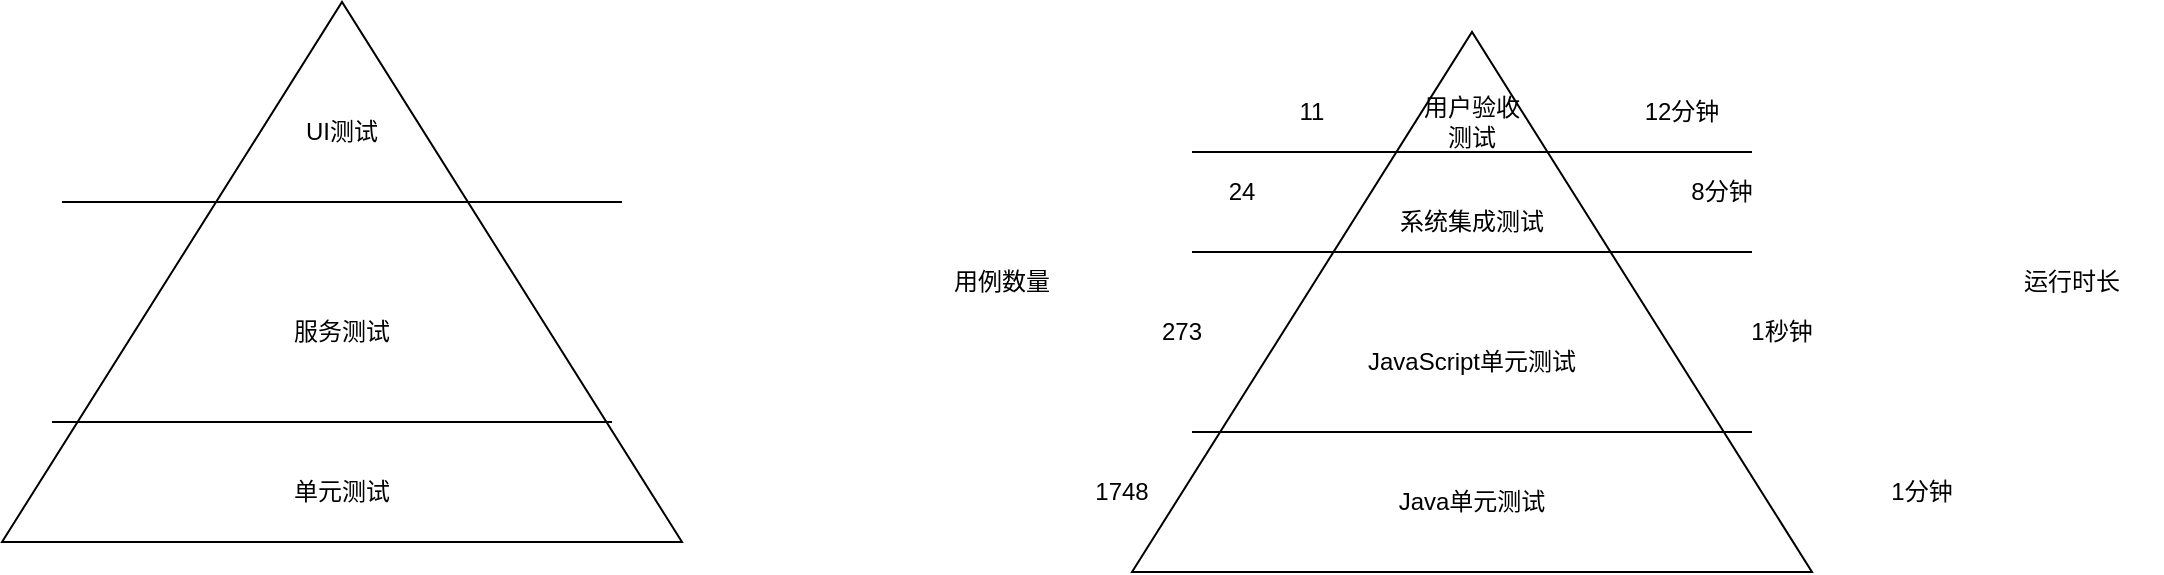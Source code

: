 <mxfile version="12.6.5" type="device"><diagram id="bFw-C7Pl4Y2k-C5k1GMu" name="Page-1"><mxGraphModel dx="1024" dy="592" grid="1" gridSize="10" guides="1" tooltips="1" connect="1" arrows="1" fold="1" page="1" pageScale="1" pageWidth="2339" pageHeight="3300" math="0" shadow="0"><root><mxCell id="0"/><mxCell id="1" parent="0"/><mxCell id="xdrKMhaAIcVrmj4YCS59-1" value="" style="triangle;whiteSpace=wrap;html=1;rotation=-90;" vertex="1" parent="1"><mxGeometry x="125" y="115" width="270" height="340" as="geometry"/></mxCell><mxCell id="xdrKMhaAIcVrmj4YCS59-2" value="" style="triangle;whiteSpace=wrap;html=1;rotation=-90;" vertex="1" parent="1"><mxGeometry x="690" y="130" width="270" height="340" as="geometry"/></mxCell><mxCell id="xdrKMhaAIcVrmj4YCS59-3" value="" style="endArrow=none;html=1;" edge="1" parent="1"><mxGeometry width="50" height="50" relative="1" as="geometry"><mxPoint x="120" y="250" as="sourcePoint"/><mxPoint x="400" y="250" as="targetPoint"/></mxGeometry></mxCell><mxCell id="xdrKMhaAIcVrmj4YCS59-4" value="" style="endArrow=none;html=1;" edge="1" parent="1"><mxGeometry width="50" height="50" relative="1" as="geometry"><mxPoint x="115" y="360" as="sourcePoint"/><mxPoint x="395" y="360" as="targetPoint"/></mxGeometry></mxCell><mxCell id="xdrKMhaAIcVrmj4YCS59-5" value="" style="endArrow=none;html=1;" edge="1" parent="1"><mxGeometry width="50" height="50" relative="1" as="geometry"><mxPoint x="685" y="225" as="sourcePoint"/><mxPoint x="965" y="225" as="targetPoint"/></mxGeometry></mxCell><mxCell id="xdrKMhaAIcVrmj4YCS59-6" value="" style="endArrow=none;html=1;" edge="1" parent="1"><mxGeometry width="50" height="50" relative="1" as="geometry"><mxPoint x="685" y="275" as="sourcePoint"/><mxPoint x="965" y="275" as="targetPoint"/></mxGeometry></mxCell><mxCell id="xdrKMhaAIcVrmj4YCS59-7" value="" style="endArrow=none;html=1;" edge="1" parent="1"><mxGeometry width="50" height="50" relative="1" as="geometry"><mxPoint x="685" y="365" as="sourcePoint"/><mxPoint x="965" y="365" as="targetPoint"/></mxGeometry></mxCell><mxCell id="xdrKMhaAIcVrmj4YCS59-8" value="UI测试" style="text;html=1;strokeColor=none;fillColor=none;align=center;verticalAlign=middle;whiteSpace=wrap;rounded=0;" vertex="1" parent="1"><mxGeometry x="200" y="200" width="120" height="30" as="geometry"/></mxCell><mxCell id="xdrKMhaAIcVrmj4YCS59-9" value="服务测试" style="text;html=1;strokeColor=none;fillColor=none;align=center;verticalAlign=middle;whiteSpace=wrap;rounded=0;" vertex="1" parent="1"><mxGeometry x="200" y="300" width="120" height="30" as="geometry"/></mxCell><mxCell id="xdrKMhaAIcVrmj4YCS59-10" value="单元测试" style="text;html=1;strokeColor=none;fillColor=none;align=center;verticalAlign=middle;whiteSpace=wrap;rounded=0;" vertex="1" parent="1"><mxGeometry x="200" y="380" width="120" height="30" as="geometry"/></mxCell><mxCell id="xdrKMhaAIcVrmj4YCS59-11" value="用户验收&lt;br&gt;测试" style="text;html=1;strokeColor=none;fillColor=none;align=center;verticalAlign=middle;whiteSpace=wrap;rounded=0;" vertex="1" parent="1"><mxGeometry x="765" y="195" width="120" height="30" as="geometry"/></mxCell><mxCell id="xdrKMhaAIcVrmj4YCS59-12" value="系统集成测试" style="text;html=1;strokeColor=none;fillColor=none;align=center;verticalAlign=middle;whiteSpace=wrap;rounded=0;" vertex="1" parent="1"><mxGeometry x="765" y="245" width="120" height="30" as="geometry"/></mxCell><mxCell id="xdrKMhaAIcVrmj4YCS59-13" value="JavaScript单元测试" style="text;html=1;strokeColor=none;fillColor=none;align=center;verticalAlign=middle;whiteSpace=wrap;rounded=0;" vertex="1" parent="1"><mxGeometry x="765" y="315" width="120" height="30" as="geometry"/></mxCell><mxCell id="xdrKMhaAIcVrmj4YCS59-15" value="Java单元测试" style="text;html=1;strokeColor=none;fillColor=none;align=center;verticalAlign=middle;whiteSpace=wrap;rounded=0;" vertex="1" parent="1"><mxGeometry x="765" y="385" width="120" height="30" as="geometry"/></mxCell><mxCell id="xdrKMhaAIcVrmj4YCS59-16" value="用例数量" style="text;html=1;strokeColor=none;fillColor=none;align=center;verticalAlign=middle;whiteSpace=wrap;rounded=0;" vertex="1" parent="1"><mxGeometry x="550" y="255" width="80" height="70" as="geometry"/></mxCell><mxCell id="xdrKMhaAIcVrmj4YCS59-17" value="1748" style="text;html=1;strokeColor=none;fillColor=none;align=center;verticalAlign=middle;whiteSpace=wrap;rounded=0;" vertex="1" parent="1"><mxGeometry x="630" y="385" width="40" height="20" as="geometry"/></mxCell><mxCell id="xdrKMhaAIcVrmj4YCS59-18" value="273" style="text;html=1;strokeColor=none;fillColor=none;align=center;verticalAlign=middle;whiteSpace=wrap;rounded=0;" vertex="1" parent="1"><mxGeometry x="660" y="305" width="40" height="20" as="geometry"/></mxCell><mxCell id="xdrKMhaAIcVrmj4YCS59-19" value="24" style="text;html=1;strokeColor=none;fillColor=none;align=center;verticalAlign=middle;whiteSpace=wrap;rounded=0;" vertex="1" parent="1"><mxGeometry x="690" y="235" width="40" height="20" as="geometry"/></mxCell><mxCell id="xdrKMhaAIcVrmj4YCS59-20" value="11" style="text;html=1;strokeColor=none;fillColor=none;align=center;verticalAlign=middle;whiteSpace=wrap;rounded=0;" vertex="1" parent="1"><mxGeometry x="725" y="195" width="40" height="20" as="geometry"/></mxCell><mxCell id="xdrKMhaAIcVrmj4YCS59-21" value="运行时长" style="text;html=1;strokeColor=none;fillColor=none;align=center;verticalAlign=middle;whiteSpace=wrap;rounded=0;" vertex="1" parent="1"><mxGeometry x="1080" y="265" width="90" height="50" as="geometry"/></mxCell><mxCell id="xdrKMhaAIcVrmj4YCS59-22" value="12分钟" style="text;html=1;strokeColor=none;fillColor=none;align=center;verticalAlign=middle;whiteSpace=wrap;rounded=0;" vertex="1" parent="1"><mxGeometry x="900" y="195" width="60" height="20" as="geometry"/></mxCell><mxCell id="xdrKMhaAIcVrmj4YCS59-23" value="8分钟" style="text;html=1;strokeColor=none;fillColor=none;align=center;verticalAlign=middle;whiteSpace=wrap;rounded=0;" vertex="1" parent="1"><mxGeometry x="920" y="235" width="60" height="20" as="geometry"/></mxCell><mxCell id="xdrKMhaAIcVrmj4YCS59-24" value="1秒钟" style="text;html=1;strokeColor=none;fillColor=none;align=center;verticalAlign=middle;whiteSpace=wrap;rounded=0;" vertex="1" parent="1"><mxGeometry x="950" y="305" width="60" height="20" as="geometry"/></mxCell><mxCell id="xdrKMhaAIcVrmj4YCS59-25" value="1分钟" style="text;html=1;strokeColor=none;fillColor=none;align=center;verticalAlign=middle;whiteSpace=wrap;rounded=0;" vertex="1" parent="1"><mxGeometry x="1020" y="385" width="60" height="20" as="geometry"/></mxCell></root></mxGraphModel></diagram></mxfile>